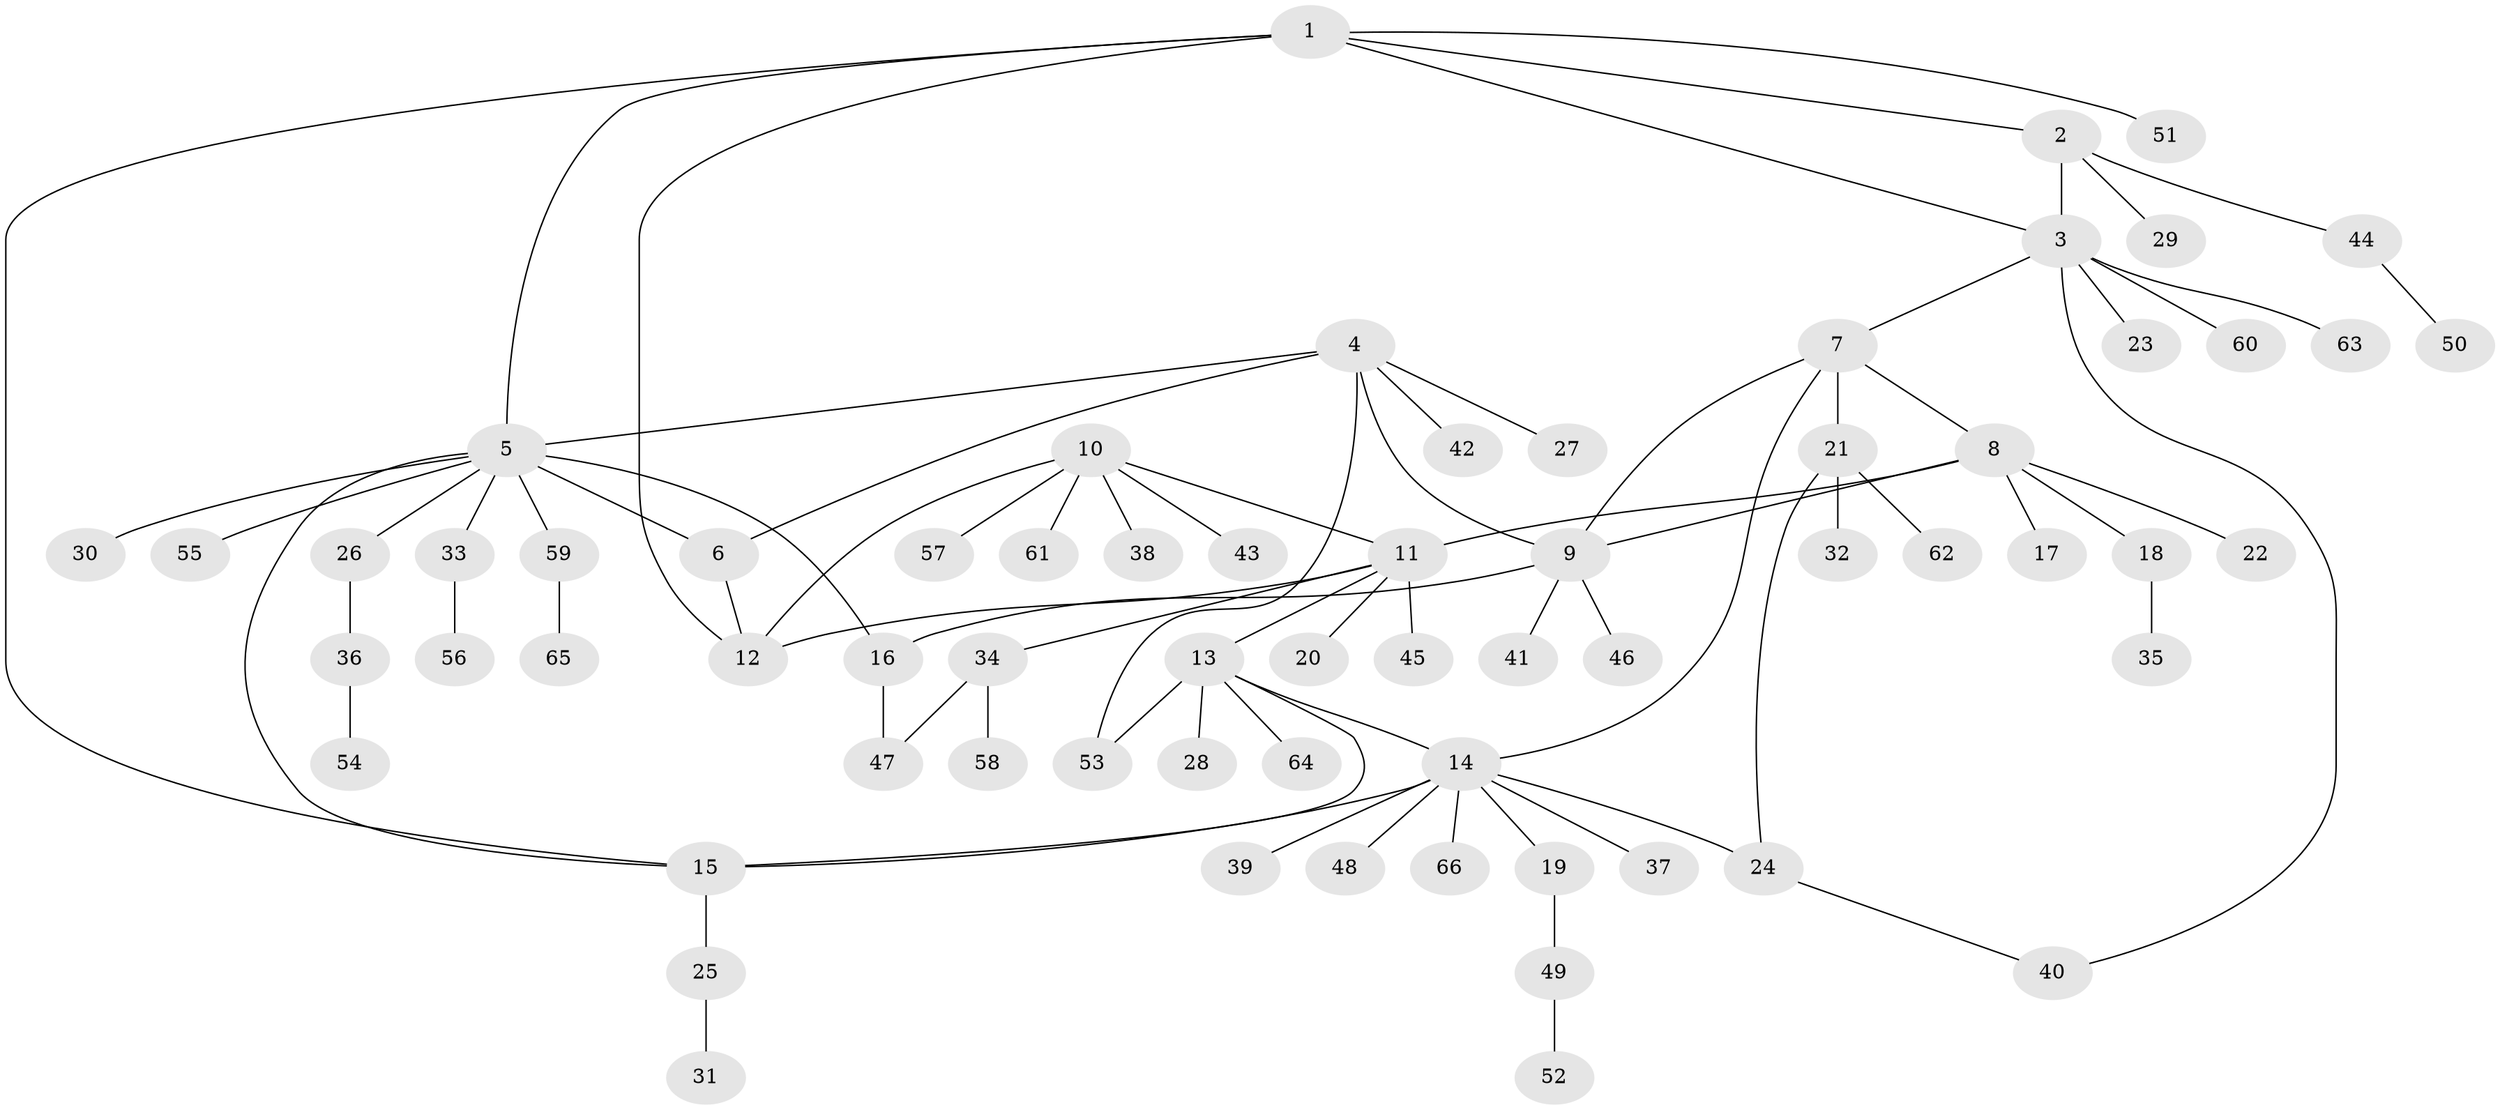 // coarse degree distribution, {5: 0.15, 3: 0.15, 9: 0.025, 4: 0.05, 6: 0.05, 8: 0.025, 1: 0.475, 2: 0.075}
// Generated by graph-tools (version 1.1) at 2025/52/03/04/25 22:52:28]
// undirected, 66 vertices, 81 edges
graph export_dot {
  node [color=gray90,style=filled];
  1;
  2;
  3;
  4;
  5;
  6;
  7;
  8;
  9;
  10;
  11;
  12;
  13;
  14;
  15;
  16;
  17;
  18;
  19;
  20;
  21;
  22;
  23;
  24;
  25;
  26;
  27;
  28;
  29;
  30;
  31;
  32;
  33;
  34;
  35;
  36;
  37;
  38;
  39;
  40;
  41;
  42;
  43;
  44;
  45;
  46;
  47;
  48;
  49;
  50;
  51;
  52;
  53;
  54;
  55;
  56;
  57;
  58;
  59;
  60;
  61;
  62;
  63;
  64;
  65;
  66;
  1 -- 2;
  1 -- 3;
  1 -- 5;
  1 -- 12;
  1 -- 15;
  1 -- 51;
  2 -- 3;
  2 -- 29;
  2 -- 44;
  3 -- 7;
  3 -- 23;
  3 -- 40;
  3 -- 60;
  3 -- 63;
  4 -- 5;
  4 -- 6;
  4 -- 9;
  4 -- 27;
  4 -- 42;
  4 -- 53;
  5 -- 6;
  5 -- 15;
  5 -- 16;
  5 -- 26;
  5 -- 30;
  5 -- 33;
  5 -- 55;
  5 -- 59;
  6 -- 12;
  7 -- 8;
  7 -- 9;
  7 -- 14;
  7 -- 21;
  8 -- 9;
  8 -- 11;
  8 -- 17;
  8 -- 18;
  8 -- 22;
  9 -- 16;
  9 -- 41;
  9 -- 46;
  10 -- 11;
  10 -- 12;
  10 -- 38;
  10 -- 43;
  10 -- 57;
  10 -- 61;
  11 -- 12;
  11 -- 13;
  11 -- 20;
  11 -- 34;
  11 -- 45;
  13 -- 14;
  13 -- 15;
  13 -- 28;
  13 -- 53;
  13 -- 64;
  14 -- 15;
  14 -- 19;
  14 -- 24;
  14 -- 37;
  14 -- 39;
  14 -- 48;
  14 -- 66;
  15 -- 25;
  16 -- 47;
  18 -- 35;
  19 -- 49;
  21 -- 24;
  21 -- 32;
  21 -- 62;
  24 -- 40;
  25 -- 31;
  26 -- 36;
  33 -- 56;
  34 -- 47;
  34 -- 58;
  36 -- 54;
  44 -- 50;
  49 -- 52;
  59 -- 65;
}
